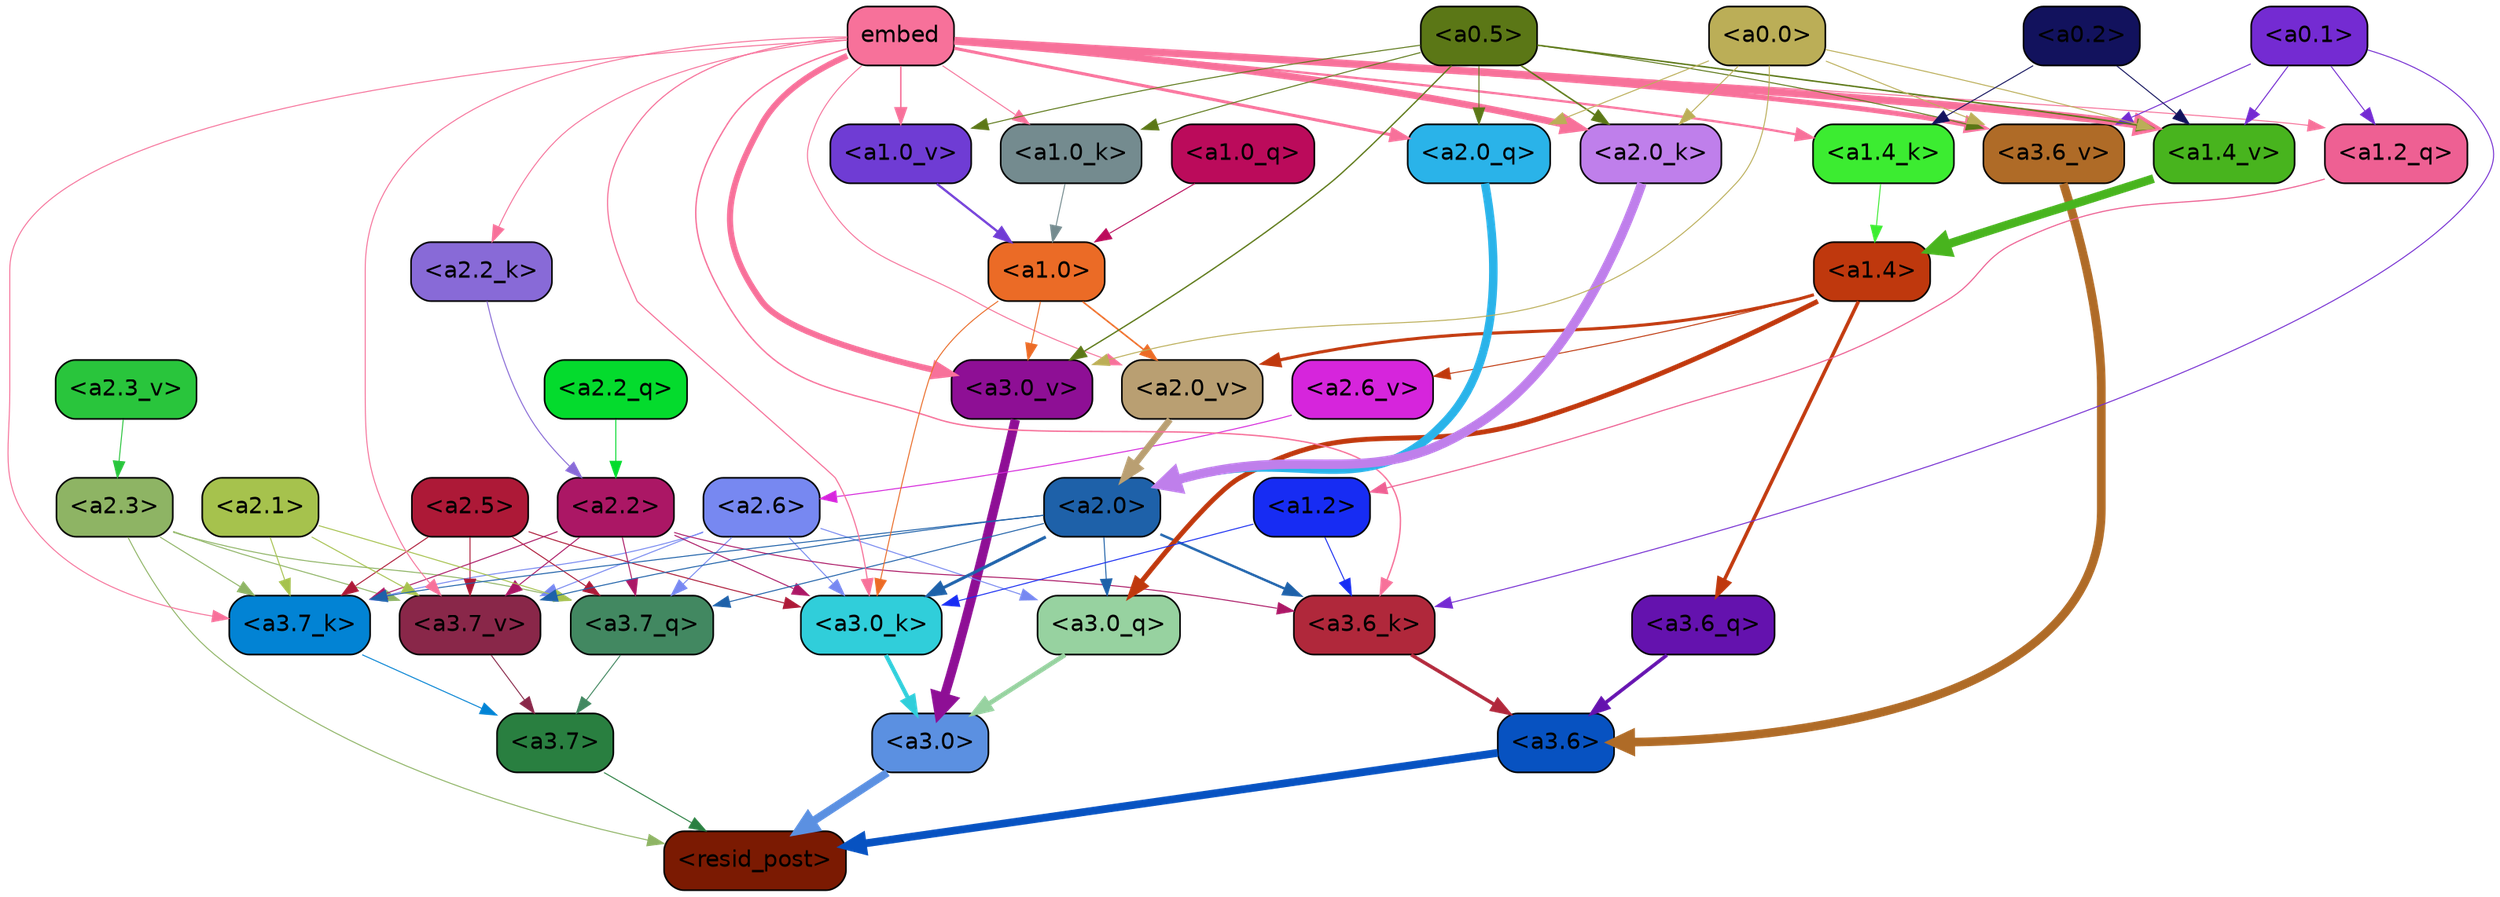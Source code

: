 strict digraph "" {
	graph [bgcolor=transparent,
		layout=dot,
		overlap=false,
		splines=true
	];
	"<a3.7>"	[color=black,
		fillcolor="#297f40",
		fontname=Helvetica,
		shape=box,
		style="filled, rounded"];
	"<resid_post>"	[color=black,
		fillcolor="#7b1a02",
		fontname=Helvetica,
		shape=box,
		style="filled, rounded"];
	"<a3.7>" -> "<resid_post>"	[color="#297f40",
		penwidth=0.6];
	"<a3.6>"	[color=black,
		fillcolor="#0752c1",
		fontname=Helvetica,
		shape=box,
		style="filled, rounded"];
	"<a3.6>" -> "<resid_post>"	[color="#0752c1",
		penwidth=4.752790808677673];
	"<a3.0>"	[color=black,
		fillcolor="#5b90e1",
		fontname=Helvetica,
		shape=box,
		style="filled, rounded"];
	"<a3.0>" -> "<resid_post>"	[color="#5b90e1",
		penwidth=4.897669434547424];
	"<a2.3>"	[color=black,
		fillcolor="#8eb464",
		fontname=Helvetica,
		shape=box,
		style="filled, rounded"];
	"<a2.3>" -> "<resid_post>"	[color="#8eb464",
		penwidth=0.6];
	"<a3.7_q>"	[color=black,
		fillcolor="#428861",
		fontname=Helvetica,
		shape=box,
		style="filled, rounded"];
	"<a2.3>" -> "<a3.7_q>"	[color="#8eb464",
		penwidth=0.6];
	"<a3.7_k>"	[color=black,
		fillcolor="#0283d4",
		fontname=Helvetica,
		shape=box,
		style="filled, rounded"];
	"<a2.3>" -> "<a3.7_k>"	[color="#8eb464",
		penwidth=0.6];
	"<a3.7_v>"	[color=black,
		fillcolor="#892749",
		fontname=Helvetica,
		shape=box,
		style="filled, rounded"];
	"<a2.3>" -> "<a3.7_v>"	[color="#8eb464",
		penwidth=0.6];
	"<a3.7_q>" -> "<a3.7>"	[color="#428861",
		penwidth=0.6];
	"<a3.6_q>"	[color=black,
		fillcolor="#6412ae",
		fontname=Helvetica,
		shape=box,
		style="filled, rounded"];
	"<a3.6_q>" -> "<a3.6>"	[color="#6412ae",
		penwidth=2.160832464694977];
	"<a3.0_q>"	[color=black,
		fillcolor="#97d2a0",
		fontname=Helvetica,
		shape=box,
		style="filled, rounded"];
	"<a3.0_q>" -> "<a3.0>"	[color="#97d2a0",
		penwidth=2.870753765106201];
	"<a3.7_k>" -> "<a3.7>"	[color="#0283d4",
		penwidth=0.6];
	"<a3.6_k>"	[color=black,
		fillcolor="#b0283b",
		fontname=Helvetica,
		shape=box,
		style="filled, rounded"];
	"<a3.6_k>" -> "<a3.6>"	[color="#b0283b",
		penwidth=2.13908451795578];
	"<a3.0_k>"	[color=black,
		fillcolor="#30ceda",
		fontname=Helvetica,
		shape=box,
		style="filled, rounded"];
	"<a3.0_k>" -> "<a3.0>"	[color="#30ceda",
		penwidth=2.520303964614868];
	"<a3.7_v>" -> "<a3.7>"	[color="#892749",
		penwidth=0.6];
	"<a3.6_v>"	[color=black,
		fillcolor="#af6b27",
		fontname=Helvetica,
		shape=box,
		style="filled, rounded"];
	"<a3.6_v>" -> "<a3.6>"	[color="#af6b27",
		penwidth=5.297133803367615];
	"<a3.0_v>"	[color=black,
		fillcolor="#8e0f95",
		fontname=Helvetica,
		shape=box,
		style="filled, rounded"];
	"<a3.0_v>" -> "<a3.0>"	[color="#8e0f95",
		penwidth=5.680712580680847];
	"<a2.6>"	[color=black,
		fillcolor="#7788f1",
		fontname=Helvetica,
		shape=box,
		style="filled, rounded"];
	"<a2.6>" -> "<a3.7_q>"	[color="#7788f1",
		penwidth=0.6];
	"<a2.6>" -> "<a3.0_q>"	[color="#7788f1",
		penwidth=0.6];
	"<a2.6>" -> "<a3.7_k>"	[color="#7788f1",
		penwidth=0.6];
	"<a2.6>" -> "<a3.0_k>"	[color="#7788f1",
		penwidth=0.6];
	"<a2.6>" -> "<a3.7_v>"	[color="#7788f1",
		penwidth=0.6];
	"<a2.5>"	[color=black,
		fillcolor="#ad1937",
		fontname=Helvetica,
		shape=box,
		style="filled, rounded"];
	"<a2.5>" -> "<a3.7_q>"	[color="#ad1937",
		penwidth=0.6];
	"<a2.5>" -> "<a3.7_k>"	[color="#ad1937",
		penwidth=0.6];
	"<a2.5>" -> "<a3.0_k>"	[color="#ad1937",
		penwidth=0.6];
	"<a2.5>" -> "<a3.7_v>"	[color="#ad1937",
		penwidth=0.6];
	"<a2.2>"	[color=black,
		fillcolor="#ab1765",
		fontname=Helvetica,
		shape=box,
		style="filled, rounded"];
	"<a2.2>" -> "<a3.7_q>"	[color="#ab1765",
		penwidth=0.6];
	"<a2.2>" -> "<a3.7_k>"	[color="#ab1765",
		penwidth=0.6];
	"<a2.2>" -> "<a3.6_k>"	[color="#ab1765",
		penwidth=0.6];
	"<a2.2>" -> "<a3.0_k>"	[color="#ab1765",
		penwidth=0.6];
	"<a2.2>" -> "<a3.7_v>"	[color="#ab1765",
		penwidth=0.6];
	"<a2.1>"	[color=black,
		fillcolor="#a6c24d",
		fontname=Helvetica,
		shape=box,
		style="filled, rounded"];
	"<a2.1>" -> "<a3.7_q>"	[color="#a6c24d",
		penwidth=0.6];
	"<a2.1>" -> "<a3.7_k>"	[color="#a6c24d",
		penwidth=0.6];
	"<a2.1>" -> "<a3.7_v>"	[color="#a6c24d",
		penwidth=0.6];
	"<a2.0>"	[color=black,
		fillcolor="#1e61a9",
		fontname=Helvetica,
		shape=box,
		style="filled, rounded"];
	"<a2.0>" -> "<a3.7_q>"	[color="#1e61a9",
		penwidth=0.6];
	"<a2.0>" -> "<a3.0_q>"	[color="#1e61a9",
		penwidth=0.6];
	"<a2.0>" -> "<a3.7_k>"	[color="#1e61a9",
		penwidth=0.6];
	"<a2.0>" -> "<a3.6_k>"	[color="#1e61a9",
		penwidth=1.4811622872948647];
	"<a2.0>" -> "<a3.0_k>"	[color="#1e61a9",
		penwidth=1.8632715698331594];
	"<a2.0>" -> "<a3.7_v>"	[color="#1e61a9",
		penwidth=0.6];
	"<a1.4>"	[color=black,
		fillcolor="#bf380d",
		fontname=Helvetica,
		shape=box,
		style="filled, rounded"];
	"<a1.4>" -> "<a3.6_q>"	[color="#bf380d",
		penwidth=2.1468575447797775];
	"<a1.4>" -> "<a3.0_q>"	[color="#bf380d",
		penwidth=3.0006065368652344];
	"<a2.6_v>"	[color=black,
		fillcolor="#d625dc",
		fontname=Helvetica,
		shape=box,
		style="filled, rounded"];
	"<a1.4>" -> "<a2.6_v>"	[color="#bf380d",
		penwidth=0.6];
	"<a2.0_v>"	[color=black,
		fillcolor="#b99f72",
		fontname=Helvetica,
		shape=box,
		style="filled, rounded"];
	"<a1.4>" -> "<a2.0_v>"	[color="#bf380d",
		penwidth=1.8759949803352356];
	embed	[color=black,
		fillcolor="#f7719a",
		fontname=Helvetica,
		shape=box,
		style="filled, rounded"];
	embed -> "<a3.7_k>"	[color="#f7719a",
		penwidth=0.6];
	embed -> "<a3.6_k>"	[color="#f7719a",
		penwidth=0.8410270567983389];
	embed -> "<a3.0_k>"	[color="#f7719a",
		penwidth=0.691851794719696];
	embed -> "<a3.7_v>"	[color="#f7719a",
		penwidth=0.6];
	embed -> "<a3.6_v>"	[color="#f7719a",
		penwidth=3.0758190751075745];
	embed -> "<a3.0_v>"	[color="#f7719a",
		penwidth=3.6927278637886047];
	"<a2.0_q>"	[color=black,
		fillcolor="#2ab3e9",
		fontname=Helvetica,
		shape=box,
		style="filled, rounded"];
	embed -> "<a2.0_q>"	[color="#f7719a",
		penwidth=1.8617419600486755];
	"<a2.2_k>"	[color=black,
		fillcolor="#886ad7",
		fontname=Helvetica,
		shape=box,
		style="filled, rounded"];
	embed -> "<a2.2_k>"	[color="#f7719a",
		penwidth=0.6];
	"<a2.0_k>"	[color=black,
		fillcolor="#bf7feb",
		fontname=Helvetica,
		shape=box,
		style="filled, rounded"];
	embed -> "<a2.0_k>"	[color="#f7719a",
		penwidth=4.189224064350128];
	embed -> "<a2.0_v>"	[color="#f7719a",
		penwidth=0.6];
	"<a1.2_q>"	[color=black,
		fillcolor="#ee6093",
		fontname=Helvetica,
		shape=box,
		style="filled, rounded"];
	embed -> "<a1.2_q>"	[color="#f7719a",
		penwidth=0.603080153465271];
	"<a1.4_k>"	[color=black,
		fillcolor="#3cec31",
		fontname=Helvetica,
		shape=box,
		style="filled, rounded"];
	embed -> "<a1.4_k>"	[color="#f7719a",
		penwidth=1.3883130550384521];
	"<a1.0_k>"	[color=black,
		fillcolor="#748b8f",
		fontname=Helvetica,
		shape=box,
		style="filled, rounded"];
	embed -> "<a1.0_k>"	[color="#f7719a",
		penwidth=0.6];
	"<a1.4_v>"	[color=black,
		fillcolor="#48b41e",
		fontname=Helvetica,
		shape=box,
		style="filled, rounded"];
	embed -> "<a1.4_v>"	[color="#f7719a",
		penwidth=4.585226953029633];
	"<a1.0_v>"	[color=black,
		fillcolor="#6f3cd4",
		fontname=Helvetica,
		shape=box,
		style="filled, rounded"];
	embed -> "<a1.0_v>"	[color="#f7719a",
		penwidth=0.8794136047363281];
	"<a1.2>"	[color=black,
		fillcolor="#172cf3",
		fontname=Helvetica,
		shape=box,
		style="filled, rounded"];
	"<a1.2>" -> "<a3.6_k>"	[color="#172cf3",
		penwidth=0.6];
	"<a1.2>" -> "<a3.0_k>"	[color="#172cf3",
		penwidth=0.6];
	"<a0.1>"	[color=black,
		fillcolor="#742bd2",
		fontname=Helvetica,
		shape=box,
		style="filled, rounded"];
	"<a0.1>" -> "<a3.6_k>"	[color="#742bd2",
		penwidth=0.6];
	"<a0.1>" -> "<a3.6_v>"	[color="#742bd2",
		penwidth=0.6];
	"<a0.1>" -> "<a1.2_q>"	[color="#742bd2",
		penwidth=0.6];
	"<a0.1>" -> "<a1.4_v>"	[color="#742bd2",
		penwidth=0.6243228018283844];
	"<a1.0>"	[color=black,
		fillcolor="#eb6b26",
		fontname=Helvetica,
		shape=box,
		style="filled, rounded"];
	"<a1.0>" -> "<a3.0_k>"	[color="#eb6b26",
		penwidth=0.6];
	"<a1.0>" -> "<a3.0_v>"	[color="#eb6b26",
		penwidth=0.6];
	"<a1.0>" -> "<a2.0_v>"	[color="#eb6b26",
		penwidth=0.9620223194360733];
	"<a0.5>"	[color=black,
		fillcolor="#5b7716",
		fontname=Helvetica,
		shape=box,
		style="filled, rounded"];
	"<a0.5>" -> "<a3.6_v>"	[color="#5b7716",
		penwidth=0.6];
	"<a0.5>" -> "<a3.0_v>"	[color="#5b7716",
		penwidth=0.8028683364391327];
	"<a0.5>" -> "<a2.0_q>"	[color="#5b7716",
		penwidth=0.6];
	"<a0.5>" -> "<a2.0_k>"	[color="#5b7716",
		penwidth=0.9350990951061249];
	"<a0.5>" -> "<a1.0_k>"	[color="#5b7716",
		penwidth=0.6];
	"<a0.5>" -> "<a1.4_v>"	[color="#5b7716",
		penwidth=0.9007003456354141];
	"<a0.5>" -> "<a1.0_v>"	[color="#5b7716",
		penwidth=0.6];
	"<a0.0>"	[color=black,
		fillcolor="#bbae57",
		fontname=Helvetica,
		shape=box,
		style="filled, rounded"];
	"<a0.0>" -> "<a3.6_v>"	[color="#bbae57",
		penwidth=0.6];
	"<a0.0>" -> "<a3.0_v>"	[color="#bbae57",
		penwidth=0.6];
	"<a0.0>" -> "<a2.0_q>"	[color="#bbae57",
		penwidth=0.6];
	"<a0.0>" -> "<a2.0_k>"	[color="#bbae57",
		penwidth=0.6];
	"<a0.0>" -> "<a1.4_v>"	[color="#bbae57",
		penwidth=0.6];
	"<a2.2_q>"	[color=black,
		fillcolor="#04db2d",
		fontname=Helvetica,
		shape=box,
		style="filled, rounded"];
	"<a2.2_q>" -> "<a2.2>"	[color="#04db2d",
		penwidth=0.6];
	"<a2.0_q>" -> "<a2.0>"	[color="#2ab3e9",
		penwidth=5.1847569942474365];
	"<a2.2_k>" -> "<a2.2>"	[color="#886ad7",
		penwidth=0.6149471998214722];
	"<a2.0_k>" -> "<a2.0>"	[color="#bf7feb",
		penwidth=5.773491740226746];
	"<a2.6_v>" -> "<a2.6>"	[color="#d625dc",
		penwidth=0.6];
	"<a2.3_v>"	[color=black,
		fillcolor="#29c53c",
		fontname=Helvetica,
		shape=box,
		style="filled, rounded"];
	"<a2.3_v>" -> "<a2.3>"	[color="#29c53c",
		penwidth=0.6];
	"<a2.0_v>" -> "<a2.0>"	[color="#b99f72",
		penwidth=3.9731863737106323];
	"<a1.2_q>" -> "<a1.2>"	[color="#ee6093",
		penwidth=0.6863181293010712];
	"<a1.0_q>"	[color=black,
		fillcolor="#bb0b5b",
		fontname=Helvetica,
		shape=box,
		style="filled, rounded"];
	"<a1.0_q>" -> "<a1.0>"	[color="#bb0b5b",
		penwidth=0.6];
	"<a1.4_k>" -> "<a1.4>"	[color="#3cec31",
		penwidth=0.6];
	"<a1.0_k>" -> "<a1.0>"	[color="#748b8f",
		penwidth=0.6];
	"<a1.4_v>" -> "<a1.4>"	[color="#48b41e",
		penwidth=5.299546539783478];
	"<a1.0_v>" -> "<a1.0>"	[color="#6f3cd4",
		penwidth=1.3690393567085266];
	"<a0.2>"	[color=black,
		fillcolor="#12125d",
		fontname=Helvetica,
		shape=box,
		style="filled, rounded"];
	"<a0.2>" -> "<a1.4_k>"	[color="#12125d",
		penwidth=0.6];
	"<a0.2>" -> "<a1.4_v>"	[color="#12125d",
		penwidth=0.6];
}
